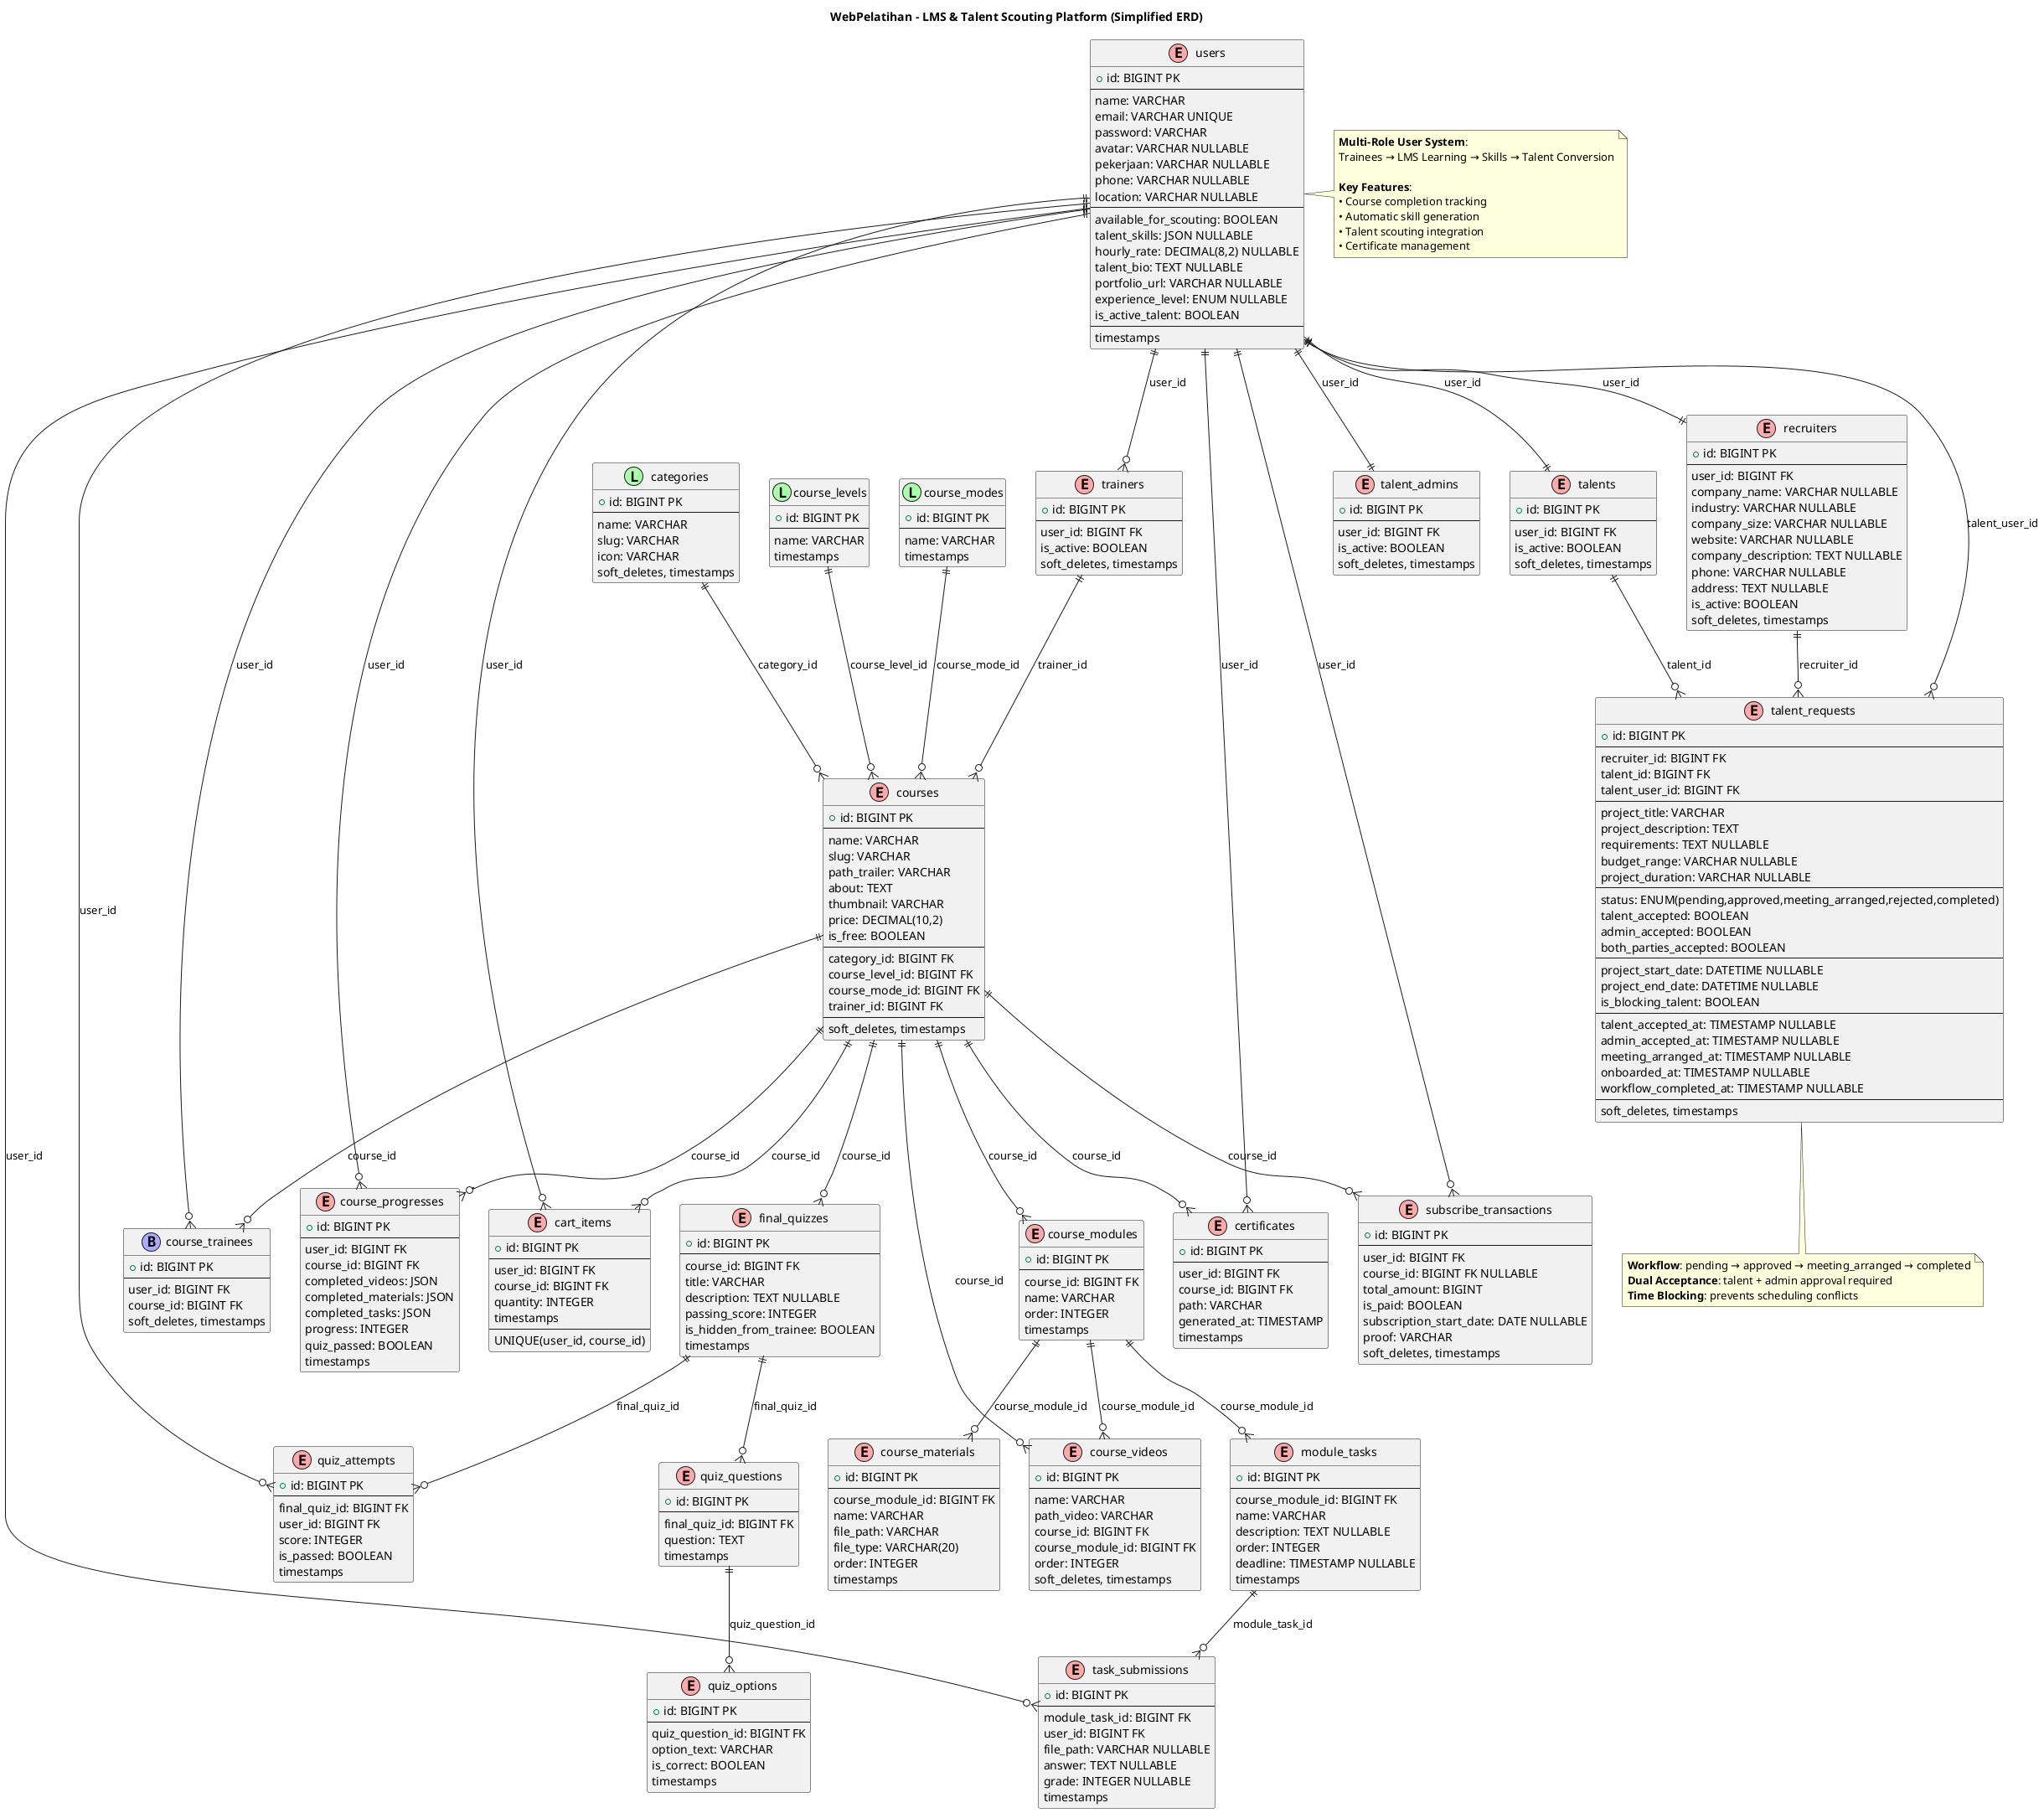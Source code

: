 @startuml WebPelatihan_ERD_Simplified
!define ENTITY(x) class x << (E,#FFAAAA) >>
!define LOOKUP(x) class x << (L,#AAFFAA) >>
!define BRIDGE(x) class x << (B,#AAAAFF) >>

title WebPelatihan - LMS & Talent Scouting Platform (Simplified ERD)

' Core User Management
ENTITY(users) {
  +id: BIGINT PK
  --
  name: VARCHAR
  email: VARCHAR UNIQUE
  password: VARCHAR
  avatar: VARCHAR NULLABLE
  pekerjaan: VARCHAR NULLABLE
  phone: VARCHAR NULLABLE
  location: VARCHAR NULLABLE
  --
  ' Talent Fields
  available_for_scouting: BOOLEAN
  talent_skills: JSON NULLABLE
  hourly_rate: DECIMAL(8,2) NULLABLE
  talent_bio: TEXT NULLABLE
  portfolio_url: VARCHAR NULLABLE
  experience_level: ENUM NULLABLE
  is_active_talent: BOOLEAN
  --
  timestamps
}

' LMS Core Entities
LOOKUP(categories) {
  +id: BIGINT PK
  --
  name: VARCHAR
  slug: VARCHAR
  icon: VARCHAR
  soft_deletes, timestamps
}

LOOKUP(course_levels) {
  +id: BIGINT PK
  --
  name: VARCHAR
  timestamps
}

LOOKUP(course_modes) {
  +id: BIGINT PK
  --
  name: VARCHAR
  timestamps
}

ENTITY(trainers) {
  +id: BIGINT PK
  --
  user_id: BIGINT FK
  is_active: BOOLEAN
  soft_deletes, timestamps
}

ENTITY(courses) {
  +id: BIGINT PK
  --
  name: VARCHAR
  slug: VARCHAR
  path_trailer: VARCHAR
  about: TEXT
  thumbnail: VARCHAR
  price: DECIMAL(10,2)
  is_free: BOOLEAN
  --
  category_id: BIGINT FK
  course_level_id: BIGINT FK
  course_mode_id: BIGINT FK
  trainer_id: BIGINT FK
  --
  soft_deletes, timestamps
}

ENTITY(course_modules) {
  +id: BIGINT PK
  --
  course_id: BIGINT FK
  name: VARCHAR
  order: INTEGER
  timestamps
}

ENTITY(course_videos) {
  +id: BIGINT PK
  --
  name: VARCHAR
  path_video: VARCHAR
  course_id: BIGINT FK
  course_module_id: BIGINT FK
  order: INTEGER
  soft_deletes, timestamps
}

ENTITY(course_materials) {
  +id: BIGINT PK
  --
  course_module_id: BIGINT FK
  name: VARCHAR
  file_path: VARCHAR
  file_type: VARCHAR(20)
  order: INTEGER
  timestamps
}

ENTITY(module_tasks) {
  +id: BIGINT PK
  --
  course_module_id: BIGINT FK
  name: VARCHAR
  description: TEXT NULLABLE
  order: INTEGER
  deadline: TIMESTAMP NULLABLE
  timestamps
}

' Student Progress & Assessment
BRIDGE(course_trainees) {
  +id: BIGINT PK
  --
  user_id: BIGINT FK
  course_id: BIGINT FK
  soft_deletes, timestamps
}

ENTITY(course_progresses) {
  +id: BIGINT PK
  --
  user_id: BIGINT FK
  course_id: BIGINT FK
  completed_videos: JSON
  completed_materials: JSON
  completed_tasks: JSON
  progress: INTEGER
  quiz_passed: BOOLEAN
  timestamps
}

ENTITY(task_submissions) {
  +id: BIGINT PK
  --
  module_task_id: BIGINT FK
  user_id: BIGINT FK
  file_path: VARCHAR NULLABLE
  answer: TEXT NULLABLE
  grade: INTEGER NULLABLE
  timestamps
}

ENTITY(certificates) {
  +id: BIGINT PK
  --
  user_id: BIGINT FK
  course_id: BIGINT FK
  path: VARCHAR
  generated_at: TIMESTAMP
  timestamps
}

' Quiz System
ENTITY(final_quizzes) {
  +id: BIGINT PK
  --
  course_id: BIGINT FK
  title: VARCHAR
  description: TEXT NULLABLE
  passing_score: INTEGER
  is_hidden_from_trainee: BOOLEAN
  timestamps
}

ENTITY(quiz_questions) {
  +id: BIGINT PK
  --
  final_quiz_id: BIGINT FK
  question: TEXT
  timestamps
}

ENTITY(quiz_options) {
  +id: BIGINT PK
  --
  quiz_question_id: BIGINT FK
  option_text: VARCHAR
  is_correct: BOOLEAN
  timestamps
}

ENTITY(quiz_attempts) {
  +id: BIGINT PK
  --
  final_quiz_id: BIGINT FK
  user_id: BIGINT FK
  score: INTEGER
  is_passed: BOOLEAN
  timestamps
}

' E-commerce
ENTITY(cart_items) {
  +id: BIGINT PK
  --
  user_id: BIGINT FK
  course_id: BIGINT FK
  quantity: INTEGER
  timestamps
  --
  UNIQUE(user_id, course_id)
}

ENTITY(subscribe_transactions) {
  +id: BIGINT PK
  --
  user_id: BIGINT FK
  course_id: BIGINT FK NULLABLE
  total_amount: BIGINT
  is_paid: BOOLEAN
  subscription_start_date: DATE NULLABLE
  proof: VARCHAR
  soft_deletes, timestamps
}

' Talent Scouting System
ENTITY(talent_admins) {
  +id: BIGINT PK
  --
  user_id: BIGINT FK
  is_active: BOOLEAN
  soft_deletes, timestamps
}

ENTITY(talents) {
  +id: BIGINT PK
  --
  user_id: BIGINT FK
  is_active: BOOLEAN
  soft_deletes, timestamps
}

ENTITY(recruiters) {
  +id: BIGINT PK
  --
  user_id: BIGINT FK
  company_name: VARCHAR NULLABLE
  industry: VARCHAR NULLABLE
  company_size: VARCHAR NULLABLE
  website: VARCHAR NULLABLE
  company_description: TEXT NULLABLE
  phone: VARCHAR NULLABLE
  address: TEXT NULLABLE
  is_active: BOOLEAN
  soft_deletes, timestamps
}

ENTITY(talent_requests) {
  +id: BIGINT PK
  --
  recruiter_id: BIGINT FK
  talent_id: BIGINT FK
  talent_user_id: BIGINT FK
  --
  project_title: VARCHAR
  project_description: TEXT
  requirements: TEXT NULLABLE
  budget_range: VARCHAR NULLABLE
  project_duration: VARCHAR NULLABLE
  --
  status: ENUM(pending,approved,meeting_arranged,rejected,completed)
  talent_accepted: BOOLEAN
  admin_accepted: BOOLEAN
  both_parties_accepted: BOOLEAN
  --
  ' Time blocking
  project_start_date: DATETIME NULLABLE
  project_end_date: DATETIME NULLABLE
  is_blocking_talent: BOOLEAN
  --
  ' Workflow timestamps
  talent_accepted_at: TIMESTAMP NULLABLE
  admin_accepted_at: TIMESTAMP NULLABLE
  meeting_arranged_at: TIMESTAMP NULLABLE
  onboarded_at: TIMESTAMP NULLABLE
  workflow_completed_at: TIMESTAMP NULLABLE
  --
  soft_deletes, timestamps
}

' ===== RELATIONSHIPS =====

' LMS Core Relationships
users ||--o{ trainers : "user_id"
categories ||--o{ courses : "category_id"
course_levels ||--o{ courses : "course_level_id"
course_modes ||--o{ courses : "course_mode_id"
trainers ||--o{ courses : "trainer_id"

' Course Structure
courses ||--o{ course_modules : "course_id"
courses ||--o{ course_videos : "course_id"
course_modules ||--o{ course_videos : "course_module_id"
course_modules ||--o{ course_materials : "course_module_id"
course_modules ||--o{ module_tasks : "course_module_id"

' Student Progress & Assessment
users ||--o{ course_trainees : "user_id"
courses ||--o{ course_trainees : "course_id"
users ||--o{ course_progresses : "user_id"
courses ||--o{ course_progresses : "course_id"
users ||--o{ task_submissions : "user_id"
module_tasks ||--o{ task_submissions : "module_task_id"
users ||--o{ certificates : "user_id"
courses ||--o{ certificates : "course_id"

' Quiz System
courses ||--o{ final_quizzes : "course_id"
final_quizzes ||--o{ quiz_questions : "final_quiz_id"
quiz_questions ||--o{ quiz_options : "quiz_question_id"
final_quizzes ||--o{ quiz_attempts : "final_quiz_id"
users ||--o{ quiz_attempts : "user_id"

' E-commerce
users ||--o{ cart_items : "user_id"
courses ||--o{ cart_items : "course_id"
users ||--o{ subscribe_transactions : "user_id"
courses ||--o{ subscribe_transactions : "course_id"

' Talent Scouting System
users ||--|| talent_admins : "user_id"
users ||--|| talents : "user_id"
users ||--|| recruiters : "user_id"
recruiters ||--o{ talent_requests : "recruiter_id"
talents ||--o{ talent_requests : "talent_id"
users ||--o{ talent_requests : "talent_user_id"

note right of users
  **Multi-Role User System**:
  Trainees → LMS Learning → Skills → Talent Conversion

  **Key Features**:
  • Course completion tracking
  • Automatic skill generation
  • Talent scouting integration
  • Certificate management
end note

note bottom of talent_requests
  **Workflow**: pending → approved → meeting_arranged → completed
  **Dual Acceptance**: talent + admin approval required
  **Time Blocking**: prevents scheduling conflicts
end note

@enduml
